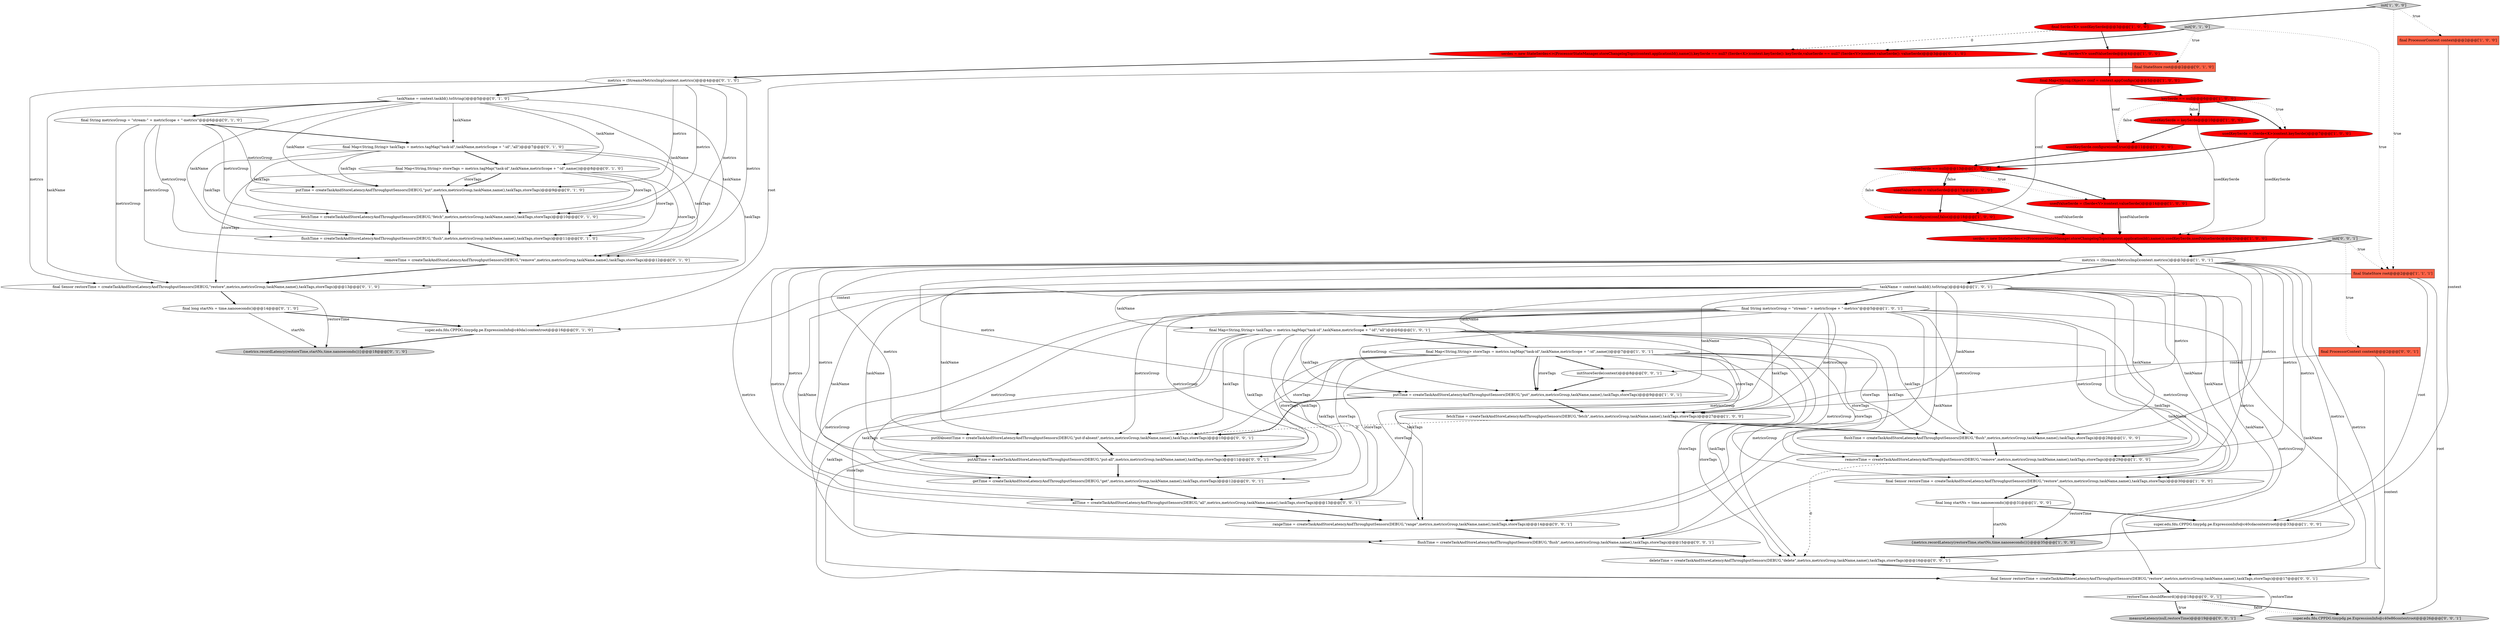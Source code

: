 digraph {
0 [style = filled, label = "final Serde<K> usedKeySerde@@@3@@@['1', '0', '0']", fillcolor = red, shape = ellipse image = "AAA1AAABBB1BBB"];
43 [style = filled, label = "serdes = new StateSerdes<>(ProcessorStateManager.storeChangelogTopic(context.applicationId(),name()),keySerde == null? (Serde<K>)context.keySerde(): keySerde,valueSerde == null? (Serde<V>)context.valueSerde(): valueSerde)@@@3@@@['0', '1', '0']", fillcolor = red, shape = ellipse image = "AAA1AAABBB2BBB"];
11 [style = filled, label = "final ProcessorContext context@@@2@@@['1', '0', '0']", fillcolor = tomato, shape = box image = "AAA0AAABBB1BBB"];
10 [style = filled, label = "taskName = context.taskId().toString()@@@4@@@['1', '0', '1']", fillcolor = white, shape = ellipse image = "AAA0AAABBB1BBB"];
9 [style = filled, label = "usedValueSerde = (Serde<V>)context.valueSerde()@@@14@@@['1', '0', '0']", fillcolor = red, shape = ellipse image = "AAA1AAABBB1BBB"];
22 [style = filled, label = "usedKeySerde = (Serde<K>)context.keySerde()@@@7@@@['1', '0', '0']", fillcolor = red, shape = ellipse image = "AAA1AAABBB1BBB"];
46 [style = filled, label = "init['0', '0', '1']", fillcolor = lightgray, shape = diamond image = "AAA0AAABBB3BBB"];
52 [style = filled, label = "restoreTime.shouldRecord()@@@18@@@['0', '0', '1']", fillcolor = white, shape = diamond image = "AAA0AAABBB3BBB"];
55 [style = filled, label = "getTime = createTaskAndStoreLatencyAndThroughputSensors(DEBUG,\"get\",metrics,metricsGroup,taskName,name(),taskTags,storeTags)@@@12@@@['0', '0', '1']", fillcolor = white, shape = ellipse image = "AAA0AAABBB3BBB"];
34 [style = filled, label = "final String metricsGroup = \"stream-\" + metricScope + \"-metrics\"@@@6@@@['0', '1', '0']", fillcolor = white, shape = ellipse image = "AAA0AAABBB2BBB"];
12 [style = filled, label = "final StateStore root@@@2@@@['1', '1', '1']", fillcolor = tomato, shape = box image = "AAA0AAABBB1BBB"];
54 [style = filled, label = "putAllTime = createTaskAndStoreLatencyAndThroughputSensors(DEBUG,\"put-all\",metrics,metricsGroup,taskName,name(),taskTags,storeTags)@@@11@@@['0', '0', '1']", fillcolor = white, shape = ellipse image = "AAA0AAABBB3BBB"];
31 [style = filled, label = "taskName = context.taskId().toString()@@@5@@@['0', '1', '0']", fillcolor = white, shape = ellipse image = "AAA0AAABBB2BBB"];
8 [style = filled, label = "final Map<String,String> taskTags = metrics.tagMap(\"task-id\",taskName,metricScope + \"-id\",\"all\")@@@6@@@['1', '0', '1']", fillcolor = white, shape = ellipse image = "AAA0AAABBB1BBB"];
53 [style = filled, label = "measureLatency(null,restoreTime)@@@19@@@['0', '0', '1']", fillcolor = lightgray, shape = ellipse image = "AAA0AAABBB3BBB"];
1 [style = filled, label = "{metrics.recordLatency(restoreTime,startNs,time.nanoseconds())}@@@35@@@['1', '0', '0']", fillcolor = lightgray, shape = ellipse image = "AAA0AAABBB1BBB"];
23 [style = filled, label = "super.edu.fdu.CPPDG.tinypdg.pe.ExpressionInfo@c40cdacontextroot@@@33@@@['1', '0', '0']", fillcolor = white, shape = ellipse image = "AAA0AAABBB1BBB"];
27 [style = filled, label = "keySerde == null@@@6@@@['1', '0', '0']", fillcolor = red, shape = diamond image = "AAA1AAABBB1BBB"];
16 [style = filled, label = "removeTime = createTaskAndStoreLatencyAndThroughputSensors(DEBUG,\"remove\",metrics,metricsGroup,taskName,name(),taskTags,storeTags)@@@29@@@['1', '0', '0']", fillcolor = white, shape = ellipse image = "AAA0AAABBB1BBB"];
4 [style = filled, label = "init['1', '0', '0']", fillcolor = lightgray, shape = diamond image = "AAA0AAABBB1BBB"];
17 [style = filled, label = "metrics = (StreamsMetricsImpl)context.metrics()@@@3@@@['1', '0', '1']", fillcolor = white, shape = ellipse image = "AAA0AAABBB1BBB"];
40 [style = filled, label = "final StateStore root@@@2@@@['0', '1', '0']", fillcolor = tomato, shape = box image = "AAA0AAABBB2BBB"];
50 [style = filled, label = "final Sensor restoreTime = createTaskAndStoreLatencyAndThroughputSensors(DEBUG,\"restore\",metrics,metricsGroup,taskName,name(),taskTags,storeTags)@@@17@@@['0', '0', '1']", fillcolor = white, shape = ellipse image = "AAA0AAABBB3BBB"];
57 [style = filled, label = "allTime = createTaskAndStoreLatencyAndThroughputSensors(DEBUG,\"all\",metrics,metricsGroup,taskName,name(),taskTags,storeTags)@@@13@@@['0', '0', '1']", fillcolor = white, shape = ellipse image = "AAA0AAABBB3BBB"];
24 [style = filled, label = "usedValueSerde.configure(conf,false)@@@18@@@['1', '0', '0']", fillcolor = red, shape = ellipse image = "AAA1AAABBB1BBB"];
48 [style = filled, label = "deleteTime = createTaskAndStoreLatencyAndThroughputSensors(DEBUG,\"delete\",metrics,metricsGroup,taskName,name(),taskTags,storeTags)@@@16@@@['0', '0', '1']", fillcolor = white, shape = ellipse image = "AAA0AAABBB3BBB"];
18 [style = filled, label = "final String metricsGroup = \"stream-\" + metricScope + \"-metrics\"@@@5@@@['1', '0', '1']", fillcolor = white, shape = ellipse image = "AAA0AAABBB1BBB"];
20 [style = filled, label = "valueSerde == null@@@13@@@['1', '0', '0']", fillcolor = red, shape = diamond image = "AAA1AAABBB1BBB"];
49 [style = filled, label = "flushTime = createTaskAndStoreLatencyAndThroughputSensors(DEBUG,\"flush\",metrics,metricsGroup,taskName,name(),taskTags,storeTags)@@@15@@@['0', '0', '1']", fillcolor = white, shape = ellipse image = "AAA0AAABBB3BBB"];
51 [style = filled, label = "putIfAbsentTime = createTaskAndStoreLatencyAndThroughputSensors(DEBUG,\"put-if-absent\",metrics,metricsGroup,taskName,name(),taskTags,storeTags)@@@10@@@['0', '0', '1']", fillcolor = white, shape = ellipse image = "AAA0AAABBB3BBB"];
14 [style = filled, label = "final Serde<V> usedValueSerde@@@4@@@['1', '0', '0']", fillcolor = red, shape = ellipse image = "AAA1AAABBB1BBB"];
38 [style = filled, label = "final Map<String,String> storeTags = metrics.tagMap(\"task-id\",taskName,metricScope + \"-id\",name())@@@8@@@['0', '1', '0']", fillcolor = white, shape = ellipse image = "AAA0AAABBB2BBB"];
56 [style = filled, label = "super.edu.fdu.CPPDG.tinypdg.pe.ExpressionInfo@c40e86contextroot@@@26@@@['0', '0', '1']", fillcolor = lightgray, shape = ellipse image = "AAA0AAABBB3BBB"];
7 [style = filled, label = "flushTime = createTaskAndStoreLatencyAndThroughputSensors(DEBUG,\"flush\",metrics,metricsGroup,taskName,name(),taskTags,storeTags)@@@28@@@['1', '0', '0']", fillcolor = white, shape = ellipse image = "AAA0AAABBB1BBB"];
6 [style = filled, label = "putTime = createTaskAndStoreLatencyAndThroughputSensors(DEBUG,\"put\",metrics,metricsGroup,taskName,name(),taskTags,storeTags)@@@9@@@['1', '0', '1']", fillcolor = white, shape = ellipse image = "AAA0AAABBB1BBB"];
39 [style = filled, label = "final Map<String,String> taskTags = metrics.tagMap(\"task-id\",taskName,metricScope + \"-id\",\"all\")@@@7@@@['0', '1', '0']", fillcolor = white, shape = ellipse image = "AAA0AAABBB2BBB"];
37 [style = filled, label = "putTime = createTaskAndStoreLatencyAndThroughputSensors(DEBUG,\"put\",metrics,metricsGroup,taskName,name(),taskTags,storeTags)@@@9@@@['0', '1', '0']", fillcolor = white, shape = ellipse image = "AAA0AAABBB2BBB"];
5 [style = filled, label = "final Map<String,String> storeTags = metrics.tagMap(\"task-id\",taskName,metricScope + \"-id\",name())@@@7@@@['1', '0', '1']", fillcolor = white, shape = ellipse image = "AAA0AAABBB1BBB"];
41 [style = filled, label = "final Sensor restoreTime = createTaskAndStoreLatencyAndThroughputSensors(DEBUG,\"restore\",metrics,metricsGroup,taskName,name(),taskTags,storeTags)@@@13@@@['0', '1', '0']", fillcolor = white, shape = ellipse image = "AAA0AAABBB2BBB"];
32 [style = filled, label = "flushTime = createTaskAndStoreLatencyAndThroughputSensors(DEBUG,\"flush\",metrics,metricsGroup,taskName,name(),taskTags,storeTags)@@@11@@@['0', '1', '0']", fillcolor = white, shape = ellipse image = "AAA0AAABBB2BBB"];
36 [style = filled, label = "metrics = (StreamsMetricsImpl)context.metrics()@@@4@@@['0', '1', '0']", fillcolor = white, shape = ellipse image = "AAA0AAABBB2BBB"];
35 [style = filled, label = "init['0', '1', '0']", fillcolor = lightgray, shape = diamond image = "AAA0AAABBB2BBB"];
28 [style = filled, label = "removeTime = createTaskAndStoreLatencyAndThroughputSensors(DEBUG,\"remove\",metrics,metricsGroup,taskName,name(),taskTags,storeTags)@@@12@@@['0', '1', '0']", fillcolor = white, shape = ellipse image = "AAA0AAABBB2BBB"];
25 [style = filled, label = "final long startNs = time.nanoseconds()@@@31@@@['1', '0', '0']", fillcolor = white, shape = ellipse image = "AAA0AAABBB1BBB"];
42 [style = filled, label = "fetchTime = createTaskAndStoreLatencyAndThroughputSensors(DEBUG,\"fetch\",metrics,metricsGroup,taskName,name(),taskTags,storeTags)@@@10@@@['0', '1', '0']", fillcolor = white, shape = ellipse image = "AAA0AAABBB2BBB"];
29 [style = filled, label = "super.edu.fdu.CPPDG.tinypdg.pe.ExpressionInfo@c40da1contextroot@@@16@@@['0', '1', '0']", fillcolor = white, shape = ellipse image = "AAA0AAABBB2BBB"];
47 [style = filled, label = "rangeTime = createTaskAndStoreLatencyAndThroughputSensors(DEBUG,\"range\",metrics,metricsGroup,taskName,name(),taskTags,storeTags)@@@14@@@['0', '0', '1']", fillcolor = white, shape = ellipse image = "AAA0AAABBB3BBB"];
45 [style = filled, label = "initStoreSerde(context)@@@8@@@['0', '0', '1']", fillcolor = white, shape = ellipse image = "AAA0AAABBB3BBB"];
15 [style = filled, label = "fetchTime = createTaskAndStoreLatencyAndThroughputSensors(DEBUG,\"fetch\",metrics,metricsGroup,taskName,name(),taskTags,storeTags)@@@27@@@['1', '0', '0']", fillcolor = white, shape = ellipse image = "AAA0AAABBB1BBB"];
2 [style = filled, label = "final Map<String,Object> conf = context.appConfigs()@@@5@@@['1', '0', '0']", fillcolor = red, shape = ellipse image = "AAA1AAABBB1BBB"];
19 [style = filled, label = "usedValueSerde = valueSerde@@@17@@@['1', '0', '0']", fillcolor = red, shape = ellipse image = "AAA1AAABBB1BBB"];
30 [style = filled, label = "{metrics.recordLatency(restoreTime,startNs,time.nanoseconds())}@@@18@@@['0', '1', '0']", fillcolor = lightgray, shape = ellipse image = "AAA0AAABBB2BBB"];
33 [style = filled, label = "final long startNs = time.nanoseconds()@@@14@@@['0', '1', '0']", fillcolor = white, shape = ellipse image = "AAA0AAABBB2BBB"];
21 [style = filled, label = "usedKeySerde = keySerde@@@10@@@['1', '0', '0']", fillcolor = red, shape = ellipse image = "AAA1AAABBB1BBB"];
44 [style = filled, label = "final ProcessorContext context@@@2@@@['0', '0', '1']", fillcolor = tomato, shape = box image = "AAA0AAABBB3BBB"];
3 [style = filled, label = "final Sensor restoreTime = createTaskAndStoreLatencyAndThroughputSensors(DEBUG,\"restore\",metrics,metricsGroup,taskName,name(),taskTags,storeTags)@@@30@@@['1', '0', '0']", fillcolor = white, shape = ellipse image = "AAA0AAABBB1BBB"];
13 [style = filled, label = "usedKeySerde.configure(conf,true)@@@11@@@['1', '0', '0']", fillcolor = red, shape = ellipse image = "AAA1AAABBB1BBB"];
26 [style = filled, label = "serdes = new StateSerdes<>(ProcessorStateManager.storeChangelogTopic(context.applicationId(),name()),usedKeySerde,usedValueSerde)@@@20@@@['1', '0', '0']", fillcolor = red, shape = ellipse image = "AAA1AAABBB1BBB"];
18->3 [style = solid, label="metricsGroup"];
10->48 [style = solid, label="taskName"];
54->55 [style = bold, label=""];
17->55 [style = solid, label="metrics"];
18->54 [style = solid, label="metricsGroup"];
29->30 [style = bold, label=""];
20->9 [style = bold, label=""];
15->51 [style = dashed, label="0"];
17->7 [style = solid, label="metrics"];
10->57 [style = solid, label="taskName"];
49->48 [style = bold, label=""];
46->12 [style = dotted, label="true"];
38->37 [style = solid, label="storeTags"];
5->45 [style = bold, label=""];
35->43 [style = bold, label=""];
35->12 [style = dotted, label="true"];
38->41 [style = solid, label="storeTags"];
17->51 [style = solid, label="metrics"];
8->57 [style = solid, label="taskTags"];
19->24 [style = bold, label=""];
47->49 [style = bold, label=""];
31->41 [style = solid, label="taskName"];
9->26 [style = bold, label=""];
8->49 [style = solid, label="taskTags"];
0->14 [style = bold, label=""];
55->57 [style = bold, label=""];
45->6 [style = bold, label=""];
39->28 [style = solid, label="taskTags"];
17->54 [style = solid, label="metrics"];
10->49 [style = solid, label="taskName"];
3->1 [style = solid, label="restoreTime"];
34->41 [style = solid, label="metricsGroup"];
7->16 [style = bold, label=""];
2->24 [style = solid, label="conf"];
39->38 [style = bold, label=""];
10->55 [style = solid, label="taskName"];
38->42 [style = solid, label="storeTags"];
27->13 [style = dotted, label="false"];
5->7 [style = solid, label="storeTags"];
36->42 [style = solid, label="metrics"];
34->42 [style = solid, label="metricsGroup"];
21->13 [style = bold, label=""];
39->42 [style = solid, label="taskTags"];
17->48 [style = solid, label="metrics"];
16->3 [style = bold, label=""];
44->45 [style = solid, label="context"];
18->51 [style = solid, label="metricsGroup"];
27->22 [style = dotted, label="true"];
26->17 [style = bold, label=""];
12->29 [style = solid, label="context"];
18->55 [style = solid, label="metricsGroup"];
51->54 [style = bold, label=""];
36->28 [style = solid, label="metrics"];
36->31 [style = bold, label=""];
48->50 [style = bold, label=""];
38->28 [style = solid, label="storeTags"];
17->3 [style = solid, label="metrics"];
27->22 [style = bold, label=""];
41->30 [style = solid, label="restoreTime"];
18->47 [style = solid, label="metricsGroup"];
17->6 [style = solid, label="metrics"];
4->0 [style = bold, label=""];
33->29 [style = bold, label=""];
16->48 [style = dashed, label="0"];
17->15 [style = solid, label="metrics"];
5->50 [style = solid, label="storeTags"];
17->57 [style = solid, label="metrics"];
5->6 [style = bold, label=""];
5->15 [style = solid, label="storeTags"];
10->7 [style = solid, label="taskName"];
22->20 [style = bold, label=""];
38->37 [style = bold, label=""];
5->47 [style = solid, label="storeTags"];
5->6 [style = solid, label="storeTags"];
31->32 [style = solid, label="taskName"];
22->26 [style = solid, label="usedKeySerde"];
18->15 [style = solid, label="metricsGroup"];
5->57 [style = solid, label="storeTags"];
39->32 [style = solid, label="taskTags"];
42->32 [style = bold, label=""];
2->27 [style = bold, label=""];
34->28 [style = solid, label="metricsGroup"];
8->15 [style = solid, label="taskTags"];
33->30 [style = solid, label="startNs"];
20->19 [style = bold, label=""];
20->24 [style = dotted, label="false"];
17->10 [style = bold, label=""];
10->18 [style = bold, label=""];
38->32 [style = solid, label="storeTags"];
8->51 [style = solid, label="taskTags"];
8->47 [style = solid, label="taskTags"];
35->40 [style = dotted, label="true"];
20->9 [style = dotted, label="true"];
8->16 [style = solid, label="taskTags"];
8->6 [style = solid, label="taskTags"];
6->51 [style = bold, label=""];
43->36 [style = bold, label=""];
10->3 [style = solid, label="taskName"];
4->11 [style = dotted, label="true"];
17->49 [style = solid, label="metrics"];
10->15 [style = solid, label="taskName"];
31->39 [style = solid, label="taskName"];
0->43 [style = dashed, label="0"];
2->13 [style = solid, label="conf"];
44->56 [style = solid, label="context"];
52->53 [style = dotted, label="true"];
6->15 [style = bold, label=""];
31->34 [style = bold, label=""];
28->41 [style = bold, label=""];
18->16 [style = solid, label="metricsGroup"];
39->37 [style = solid, label="taskTags"];
24->26 [style = bold, label=""];
8->54 [style = solid, label="taskTags"];
31->37 [style = solid, label="taskName"];
5->16 [style = solid, label="storeTags"];
10->47 [style = solid, label="taskName"];
31->42 [style = solid, label="taskName"];
18->50 [style = solid, label="metricsGroup"];
34->39 [style = bold, label=""];
31->38 [style = solid, label="taskName"];
10->8 [style = solid, label="taskName"];
14->2 [style = bold, label=""];
17->50 [style = solid, label="metrics"];
18->8 [style = bold, label=""];
41->33 [style = bold, label=""];
18->7 [style = solid, label="metricsGroup"];
10->16 [style = solid, label="taskName"];
57->47 [style = bold, label=""];
4->12 [style = dotted, label="true"];
36->32 [style = solid, label="metrics"];
27->21 [style = bold, label=""];
12->23 [style = solid, label="root"];
37->42 [style = bold, label=""];
5->51 [style = solid, label="storeTags"];
5->55 [style = solid, label="storeTags"];
34->37 [style = solid, label="metricsGroup"];
18->6 [style = solid, label="metricsGroup"];
5->49 [style = solid, label="storeTags"];
5->3 [style = solid, label="storeTags"];
25->1 [style = solid, label="startNs"];
39->41 [style = solid, label="taskTags"];
36->37 [style = solid, label="metrics"];
8->50 [style = solid, label="taskTags"];
5->48 [style = solid, label="storeTags"];
18->48 [style = solid, label="metricsGroup"];
31->28 [style = solid, label="taskName"];
52->53 [style = bold, label=""];
15->7 [style = bold, label=""];
10->6 [style = solid, label="taskName"];
3->25 [style = bold, label=""];
25->23 [style = bold, label=""];
8->48 [style = solid, label="taskTags"];
10->50 [style = solid, label="taskName"];
11->23 [style = solid, label="context"];
9->26 [style = solid, label="usedValueSerde"];
10->54 [style = solid, label="taskName"];
17->47 [style = solid, label="metrics"];
52->56 [style = bold, label=""];
8->3 [style = solid, label="taskTags"];
46->44 [style = dotted, label="true"];
19->26 [style = solid, label="usedValueSerde"];
36->41 [style = solid, label="metrics"];
8->7 [style = solid, label="taskTags"];
52->56 [style = dotted, label="false"];
10->5 [style = solid, label="taskName"];
50->52 [style = bold, label=""];
34->32 [style = solid, label="metricsGroup"];
5->54 [style = solid, label="storeTags"];
50->53 [style = solid, label="restoreTime"];
18->49 [style = solid, label="metricsGroup"];
8->5 [style = bold, label=""];
21->26 [style = solid, label="usedKeySerde"];
18->57 [style = solid, label="metricsGroup"];
27->21 [style = dotted, label="false"];
40->29 [style = solid, label="root"];
23->1 [style = bold, label=""];
17->16 [style = solid, label="metrics"];
12->56 [style = solid, label="root"];
20->19 [style = dotted, label="false"];
46->17 [style = bold, label=""];
32->28 [style = bold, label=""];
10->51 [style = solid, label="taskName"];
13->20 [style = bold, label=""];
8->55 [style = solid, label="taskTags"];
}
